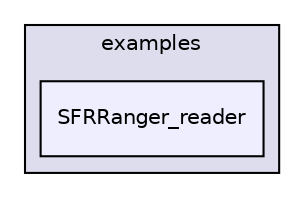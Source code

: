 digraph "Arduino/Libraries/Wire/examples/SFRRanger_reader" {
  compound=true
  node [ fontsize="10", fontname="Helvetica"];
  edge [ labelfontsize="10", labelfontname="Helvetica"];
  subgraph clusterdir_645b4aab1957ceb4557ae254e9319172 {
    graph [ bgcolor="#ddddee", pencolor="black", label="examples" fontname="Helvetica", fontsize="10", URL="dir_645b4aab1957ceb4557ae254e9319172.html"]
  dir_62490652b0f2f3ca1addb1266f98658c [shape=box, label="SFRRanger_reader", style="filled", fillcolor="#eeeeff", pencolor="black", URL="dir_62490652b0f2f3ca1addb1266f98658c.html"];
  }
}
